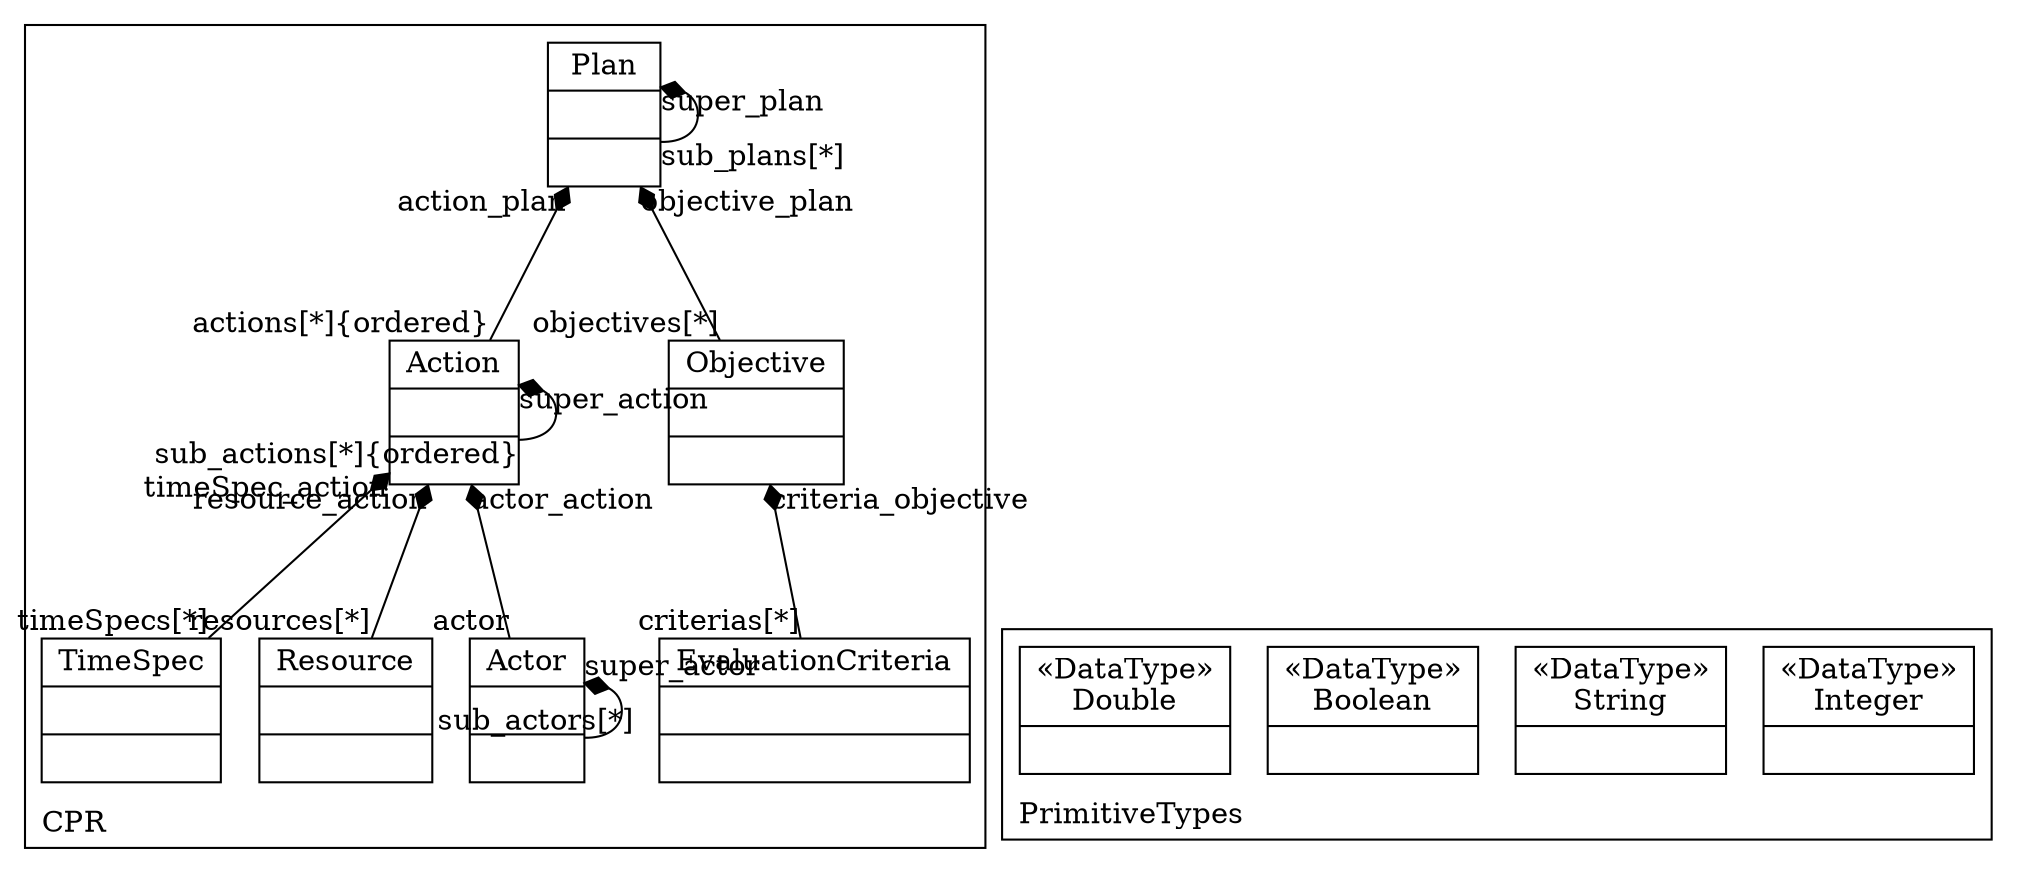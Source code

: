 digraph "KM3 Model in DOT" {
graph[rankdir=BT,labeljust=l,labelloc=t,nodeSep=0.75,compound=true];
 subgraph "cluster_CPR"{
labelloc=t
color=black
label=CPR
 node[shape=record];
Plan[label="{Plan| | }"]
 Plan->Plan[arrowhead=diamond,arrowtail=none,headlabel="super_plan",taillabel="sub_plans[*]",group=Plan,minlen=2,constraint=true,]
;
 node[shape=record];
Objective[label="{Objective| | }"]
 Objective->Plan[arrowhead=diamond,arrowtail=none,headlabel="objective_plan",taillabel="objectives[*]",group=Plan,minlen=2,constraint=true,]
;
 node[shape=record];
EvaluationCriteria[label="{EvaluationCriteria| | }"]
 EvaluationCriteria->Objective[arrowhead=diamond,arrowtail=none,headlabel="criteria_objective",taillabel="criterias[*]",group=Objective,minlen=2,constraint=true,]
;
 node[shape=record];
Action[label="{Action| | }"]
 Action->Plan[arrowhead=diamond,arrowtail=none,headlabel="action_plan",taillabel="actions[*]{ordered}",group=Plan,minlen=2,constraint=true,]
 Action->Action[arrowhead=diamond,arrowtail=none,headlabel="super_action",taillabel="sub_actions[*]{ordered}",group=Action,minlen=2,constraint=true,]
;
 node[shape=record];
Actor[label="{Actor| | }"]
 Actor->Action[arrowhead=diamond,arrowtail=none,headlabel="actor_action",taillabel="actor",group=Action,minlen=2,constraint=true,]
 Actor->Actor[arrowhead=diamond,arrowtail=none,headlabel="super_actor",taillabel="sub_actors[*]",group=Actor,minlen=2,constraint=true,]
;
 node[shape=record];
Resource[label="{Resource| | }"]
 Resource->Action[arrowhead=diamond,arrowtail=none,headlabel="resource_action",taillabel="resources[*]",group=Action,minlen=2,constraint=true,]
;
 node[shape=record];
TimeSpec[label="{TimeSpec| | }"]
 TimeSpec->Action[arrowhead=diamond,arrowtail=none,headlabel="timeSpec_action",taillabel="timeSpecs[*]",group=Action,minlen=2,constraint=true,]
;

} subgraph "cluster_PrimitiveTypes"{
labelloc=t
color=black
label=PrimitiveTypes
 node[shape=record];
Integer[label="{&#171;DataType&#187;\nInteger|}"]
;
 node[shape=record];
String[label="{&#171;DataType&#187;\nString|}"]
;
 node[shape=record];
Boolean[label="{&#171;DataType&#187;\nBoolean|}"]
;
 node[shape=record];
Double[label="{&#171;DataType&#187;\nDouble|}"]
;

}
}